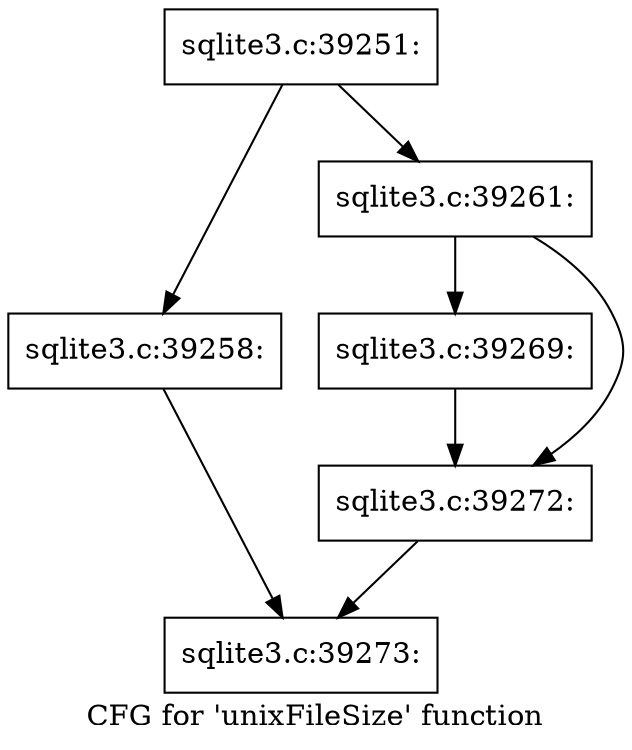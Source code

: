digraph "CFG for 'unixFileSize' function" {
	label="CFG for 'unixFileSize' function";

	Node0x55c0f70a2900 [shape=record,label="{sqlite3.c:39251:}"];
	Node0x55c0f70a2900 -> Node0x55c0f70aa1f0;
	Node0x55c0f70a2900 -> Node0x55c0f70aa240;
	Node0x55c0f70aa1f0 [shape=record,label="{sqlite3.c:39258:}"];
	Node0x55c0f70aa1f0 -> Node0x55c0f70a8dd0;
	Node0x55c0f70aa240 [shape=record,label="{sqlite3.c:39261:}"];
	Node0x55c0f70aa240 -> Node0x55c0f70aaea0;
	Node0x55c0f70aa240 -> Node0x55c0f70aaef0;
	Node0x55c0f70aaea0 [shape=record,label="{sqlite3.c:39269:}"];
	Node0x55c0f70aaea0 -> Node0x55c0f70aaef0;
	Node0x55c0f70aaef0 [shape=record,label="{sqlite3.c:39272:}"];
	Node0x55c0f70aaef0 -> Node0x55c0f70a8dd0;
	Node0x55c0f70a8dd0 [shape=record,label="{sqlite3.c:39273:}"];
}
